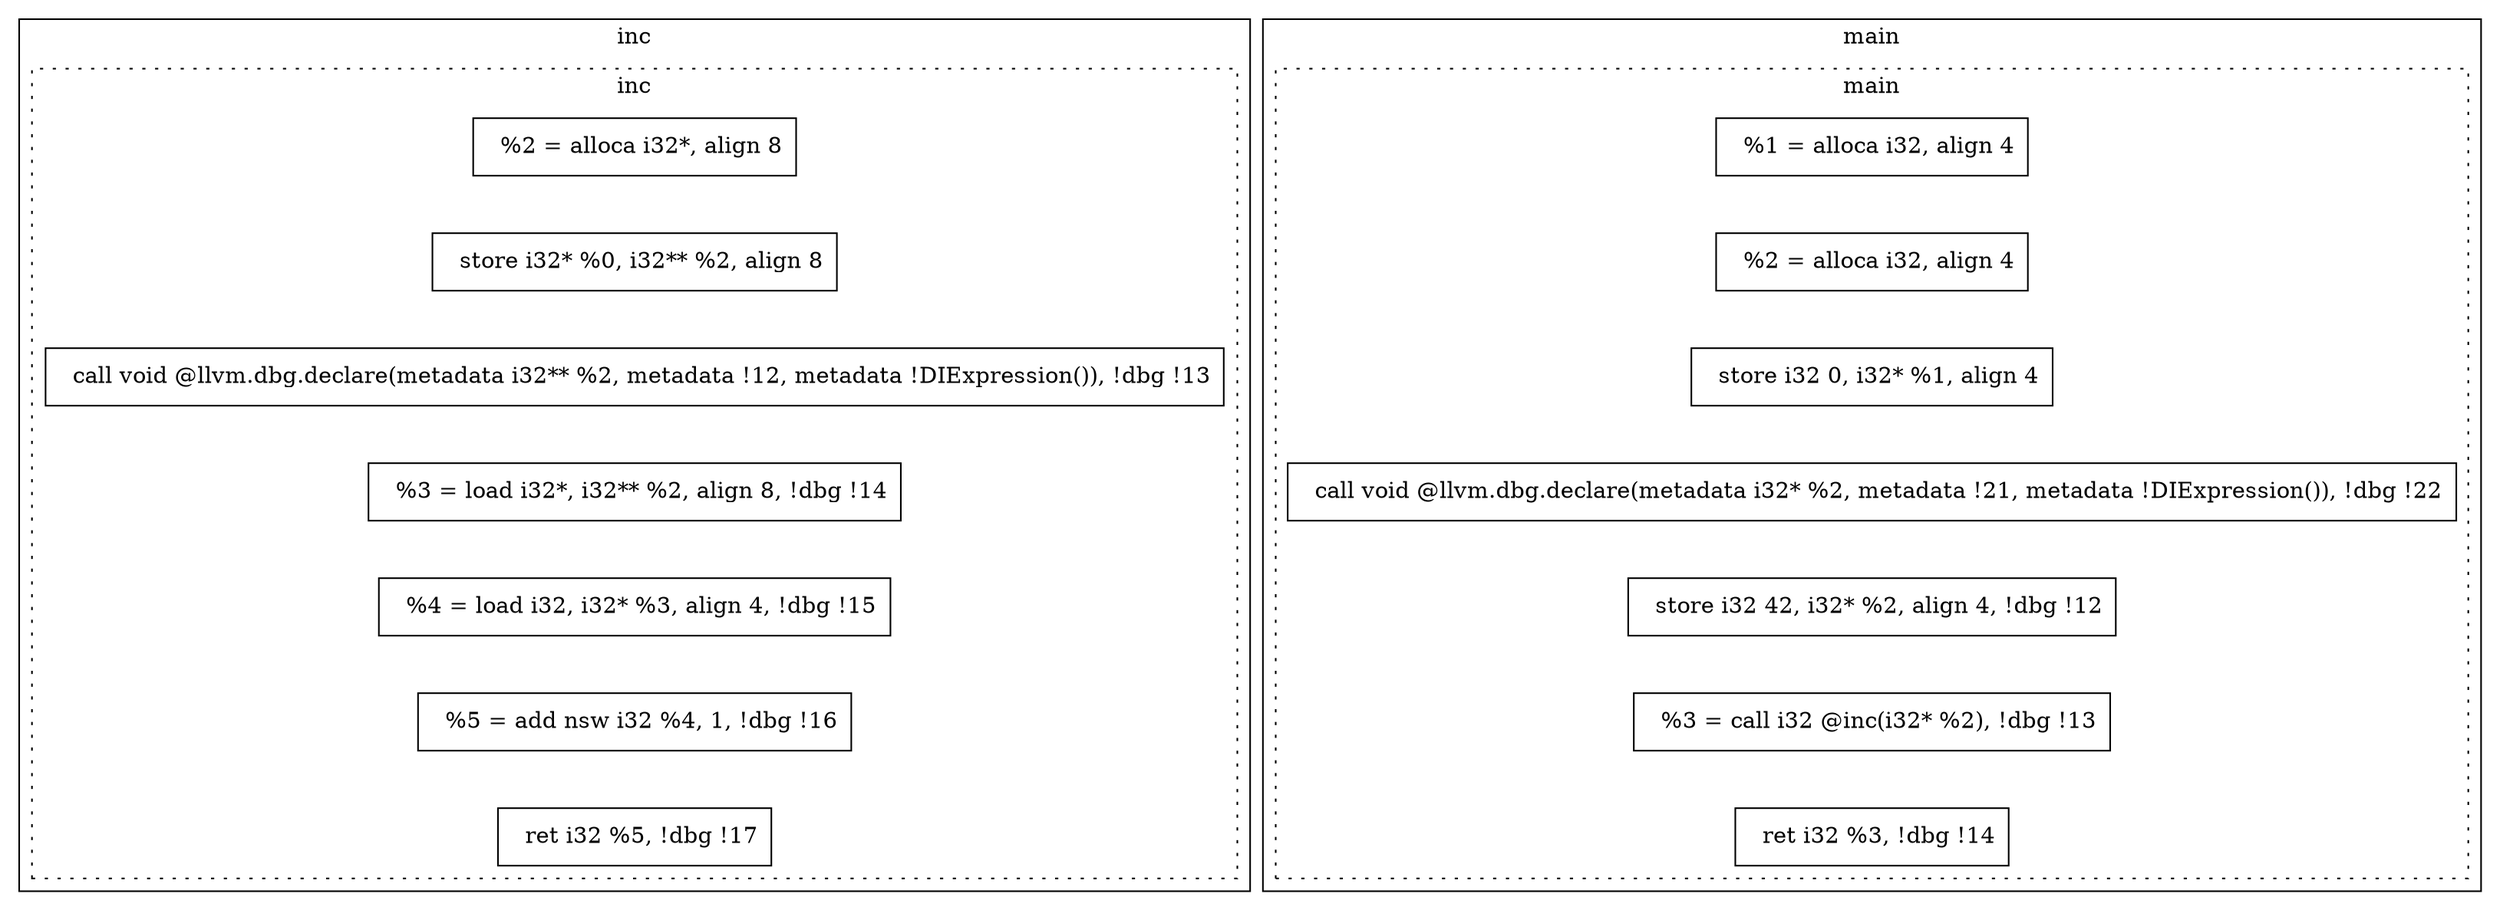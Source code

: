 digraph ControlDependencies {
  compound=true;
subgraph cluster_f_inc {
label="inc"
subgraph cluster_bb_0x5622d498edb0 {
  style=dotted;
 instr0x5622d498f0e0 [shape=rectangle label="  %2 = alloca i32*, align 8"]
 instr0x5622d4994990 [shape=rectangle label="  store i32* %0, i32** %2, align 8"]
 instr0x5622d4986cf0 [shape=rectangle label="  call void @llvm.dbg.declare(metadata i32** %2, metadata !12, metadata !DIExpression()), !dbg !13"]
 instr0x5622d498f150 [shape=rectangle label="  %3 = load i32*, i32** %2, align 8, !dbg !14"]
 instr0x5622d498f1f0 [shape=rectangle label="  %4 = load i32, i32* %3, align 4, !dbg !15"]
 instr0x5622d4994b10 [shape=rectangle label="  %5 = add nsw i32 %4, 1, !dbg !16"]
 instr0x5622d498f260 [shape=rectangle label="  ret i32 %5, !dbg !17"]
 instr0x5622d498f0e0 -> instr0x5622d4994990 [style=invis]
 instr0x5622d4994990 -> instr0x5622d4986cf0 [style=invis]
 instr0x5622d4986cf0 -> instr0x5622d498f150 [style=invis]
 instr0x5622d498f150 -> instr0x5622d498f1f0 [style=invis]
 instr0x5622d498f1f0 -> instr0x5622d4994b10 [style=invis]
 instr0x5622d4994b10 -> instr0x5622d498f260 [style=invis]
}
}
subgraph cluster_f_main {
label="main"
subgraph cluster_bb_0x5622d498afe0 {
  style=dotted;
 instr0x5622d498f2d0 [shape=rectangle label="  %1 = alloca i32, align 4"]
 instr0x5622d4995b00 [shape=rectangle label="  %2 = alloca i32, align 4"]
 instr0x5622d4995b90 [shape=rectangle label="  store i32 0, i32* %1, align 4"]
 instr0x5622d493a8f0 [shape=rectangle label="  call void @llvm.dbg.declare(metadata i32* %2, metadata !21, metadata !DIExpression()), !dbg !22"]
 instr0x5622d4995c80 [shape=rectangle label="  store i32 42, i32* %2, align 4, !dbg !12"]
 instr0x5622d4995d10 [shape=rectangle label="  %3 = call i32 @inc(i32* %2), !dbg !13"]
 instr0x5622d4995dc0 [shape=rectangle label="  ret i32 %3, !dbg !14"]
 instr0x5622d498f2d0 -> instr0x5622d4995b00 [style=invis]
 instr0x5622d4995b00 -> instr0x5622d4995b90 [style=invis]
 instr0x5622d4995b90 -> instr0x5622d493a8f0 [style=invis]
 instr0x5622d493a8f0 -> instr0x5622d4995c80 [style=invis]
 instr0x5622d4995c80 -> instr0x5622d4995d10 [style=invis]
 instr0x5622d4995d10 -> instr0x5622d4995dc0 [style=invis]
}
}
}
